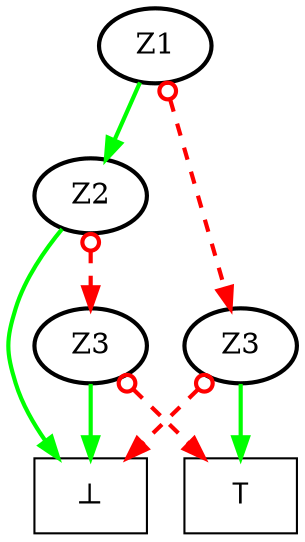 digraph G {
node [ fontsize=14];
bgcolor="#ffffff00" # RGBA (with alpha)
1 [shape=ellipse,label="Z1",penwidth=2]
2 [shape=ellipse,label="Z2",penwidth=2]
3 [shape=ellipse,label="Z3",penwidth=2]
4 [shape=box,label="&perp;"]
5 [shape=ellipse,label="Z3",penwidth=2]
6 [shape=box,label="T",fontname="sans-serif"]
{rank=same 3 5}
1 -> 2 [style=solid,color=green,penwidth=2]
1 -> 3 [style=dashed,color=red,penwidth=2,arrowhead=normal,arrowtail=odot,dir=both]
2 -> 4 [style=solid,color=green,penwidth=2]
2 -> 5 [style=dashed,color=red,penwidth=2,arrowhead=normal,arrowtail=odot,dir=both]
3 -> 6 [style=solid,color=green,penwidth=2]
3 -> 4 [style=dashed,color=red,penwidth=2,arrowhead=normal,arrowtail=odot,dir=both]
5 -> 4 [style=solid,color=green,penwidth=2]
5 -> 6 [style=dashed,color=red,penwidth=2,arrowhead=normal,arrowtail=odot,dir=both]
}